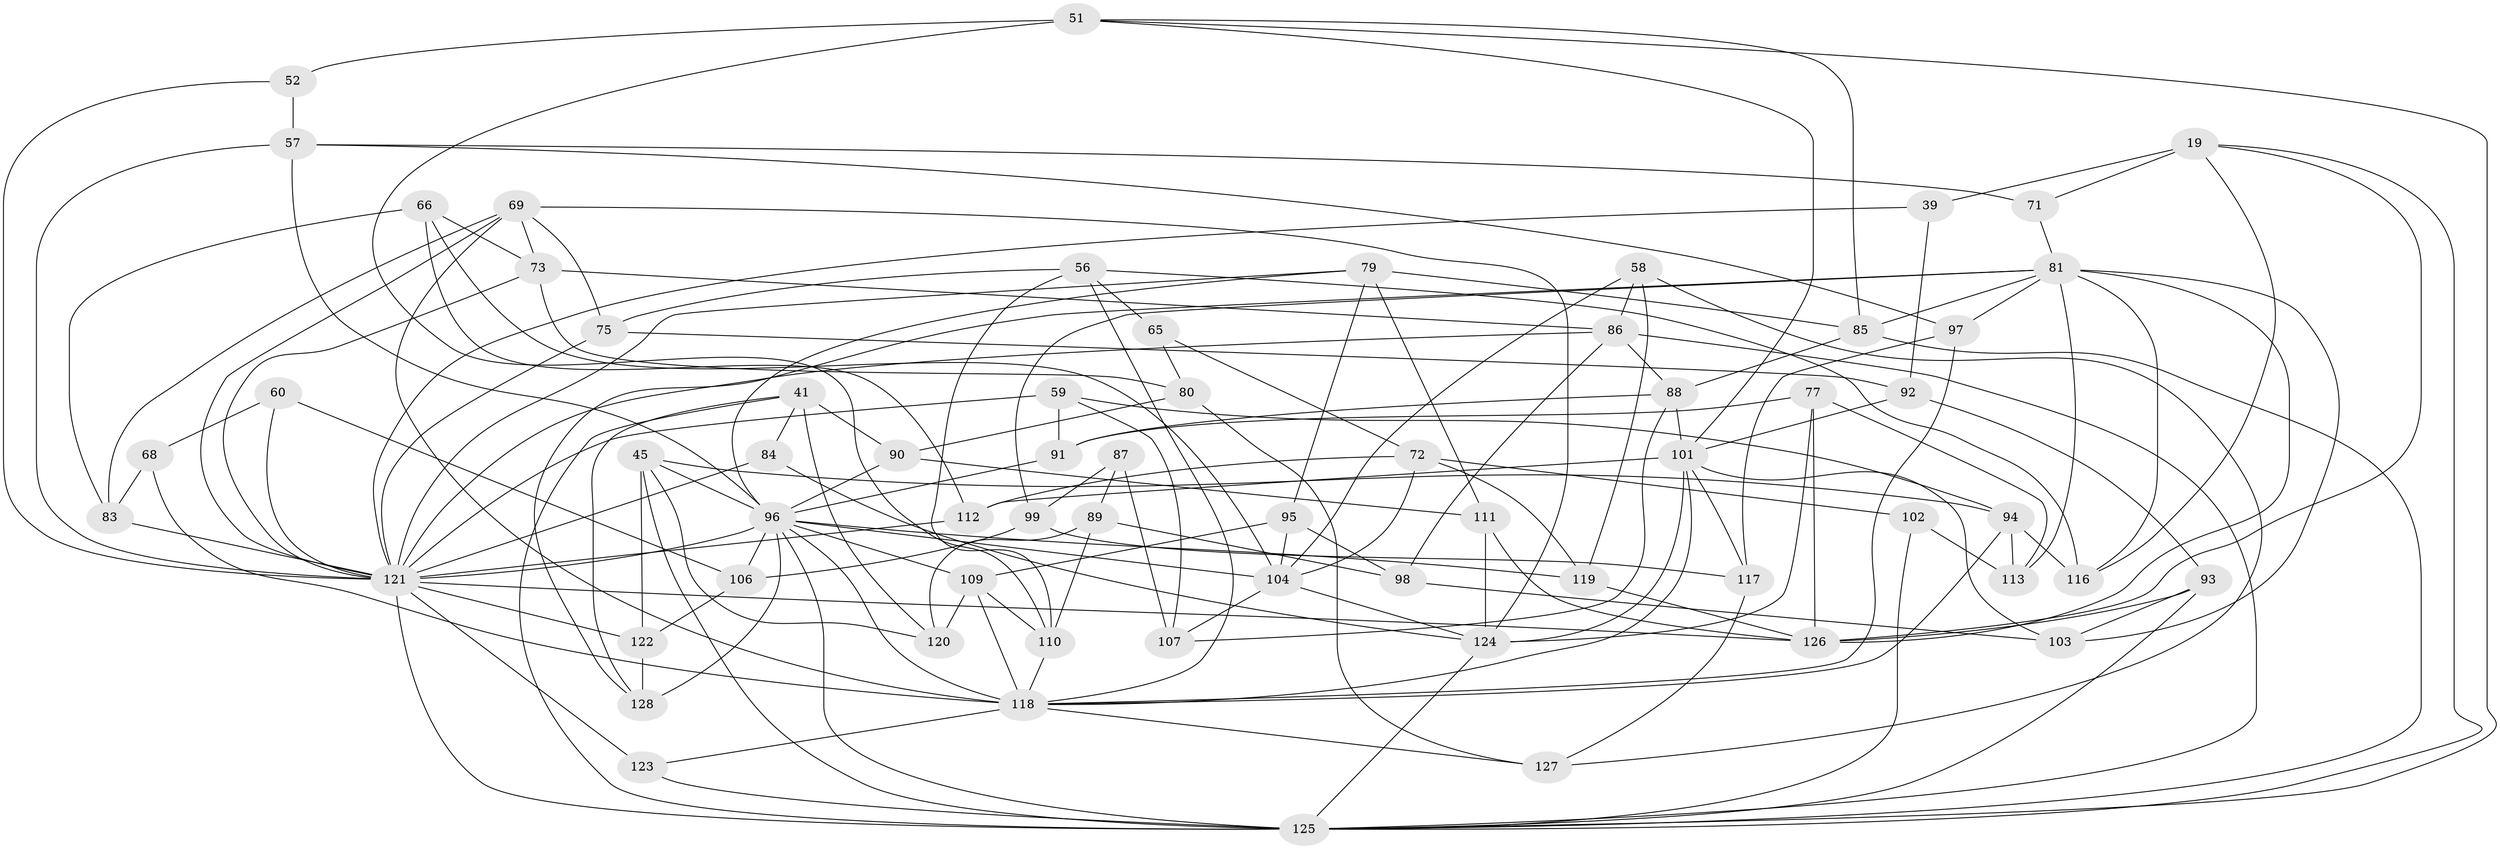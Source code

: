 // original degree distribution, {4: 1.0}
// Generated by graph-tools (version 1.1) at 2025/03/03/04/25 22:03:45]
// undirected, 64 vertices, 160 edges
graph export_dot {
graph [start="1"]
  node [color=gray90,style=filled];
  19 [super="+3"];
  39;
  41 [super="+29"];
  45 [super="+38"];
  51 [super="+2"];
  52;
  56 [super="+6"];
  57 [super="+22"];
  58;
  59;
  60 [super="+36"];
  65;
  66;
  68;
  69 [super="+35"];
  71;
  72 [super="+33"];
  73 [super="+7"];
  75;
  77;
  79 [super="+67"];
  80;
  81 [super="+10+14+17"];
  83;
  84;
  85 [super="+1+9"];
  86 [super="+28+61"];
  87;
  88 [super="+47"];
  89 [super="+44"];
  90;
  91;
  92;
  93;
  94 [super="+20"];
  95;
  96 [super="+40+5+43+13+25+62"];
  97;
  98;
  99;
  101 [super="+46+70+82"];
  102;
  103;
  104 [super="+11+34"];
  106;
  107;
  109 [super="+108"];
  110 [super="+31"];
  111;
  112;
  113;
  116;
  117;
  118 [super="+23+30+49"];
  119;
  120;
  121 [super="+37+78+115+100"];
  122;
  123;
  124 [super="+114+105"];
  125 [super="+63+76"];
  126 [super="+48"];
  127;
  128 [super="+64"];
  19 -- 71;
  19 -- 39 [weight=2];
  19 -- 116;
  19 -- 126;
  19 -- 125;
  39 -- 92;
  39 -- 121;
  41 -- 120;
  41 -- 84 [weight=2];
  41 -- 90;
  41 -- 128;
  41 -- 125;
  45 -- 94 [weight=2];
  45 -- 96;
  45 -- 120;
  45 -- 122;
  45 -- 125;
  51 -- 52 [weight=2];
  51 -- 125;
  51 -- 110;
  51 -- 85;
  51 -- 101;
  52 -- 57;
  52 -- 121;
  56 -- 110;
  56 -- 65 [weight=2];
  56 -- 116;
  56 -- 75;
  56 -- 118;
  57 -- 71 [weight=2];
  57 -- 97;
  57 -- 96;
  57 -- 121;
  58 -- 119;
  58 -- 127;
  58 -- 86;
  58 -- 104;
  59 -- 107;
  59 -- 94;
  59 -- 91;
  59 -- 121;
  60 -- 106;
  60 -- 68 [weight=2];
  60 -- 121 [weight=3];
  65 -- 80;
  65 -- 72;
  66 -- 73;
  66 -- 83;
  66 -- 112;
  66 -- 104;
  68 -- 83;
  68 -- 118;
  69 -- 83;
  69 -- 73;
  69 -- 118 [weight=2];
  69 -- 75;
  69 -- 124 [weight=2];
  69 -- 121;
  71 -- 81;
  72 -- 119;
  72 -- 104;
  72 -- 102 [weight=2];
  72 -- 112;
  73 -- 80;
  73 -- 86 [weight=2];
  73 -- 121;
  75 -- 92;
  75 -- 121;
  77 -- 91;
  77 -- 124;
  77 -- 113;
  77 -- 126;
  79 -- 111;
  79 -- 121;
  79 -- 85 [weight=2];
  79 -- 95;
  79 -- 96;
  80 -- 90;
  80 -- 127;
  81 -- 126 [weight=2];
  81 -- 97;
  81 -- 113;
  81 -- 99;
  81 -- 116;
  81 -- 128;
  81 -- 85;
  81 -- 103;
  83 -- 121;
  84 -- 124;
  84 -- 121;
  85 -- 88 [weight=2];
  85 -- 125 [weight=2];
  86 -- 88;
  86 -- 125 [weight=2];
  86 -- 98;
  86 -- 121;
  87 -- 107;
  87 -- 89 [weight=2];
  87 -- 99;
  88 -- 107;
  88 -- 91;
  88 -- 101;
  89 -- 120;
  89 -- 110 [weight=2];
  89 -- 98;
  90 -- 111;
  90 -- 96;
  91 -- 96;
  92 -- 93;
  92 -- 101;
  93 -- 103;
  93 -- 126;
  93 -- 125;
  94 -- 113;
  94 -- 116;
  94 -- 118;
  95 -- 98;
  95 -- 104;
  95 -- 109;
  96 -- 119;
  96 -- 128 [weight=3];
  96 -- 106;
  96 -- 104 [weight=2];
  96 -- 118;
  96 -- 109 [weight=2];
  96 -- 125 [weight=3];
  96 -- 121 [weight=2];
  97 -- 117;
  97 -- 118;
  98 -- 103;
  99 -- 117;
  99 -- 106;
  101 -- 112;
  101 -- 117;
  101 -- 118 [weight=2];
  101 -- 103;
  101 -- 124 [weight=2];
  102 -- 113;
  102 -- 125;
  104 -- 107;
  104 -- 124;
  106 -- 122;
  109 -- 120;
  109 -- 110;
  109 -- 118;
  110 -- 118;
  111 -- 126;
  111 -- 124;
  112 -- 121;
  117 -- 127;
  118 -- 123 [weight=2];
  118 -- 127;
  119 -- 126;
  121 -- 125 [weight=2];
  121 -- 123;
  121 -- 122;
  121 -- 126;
  122 -- 128;
  123 -- 125;
  124 -- 125 [weight=2];
}
